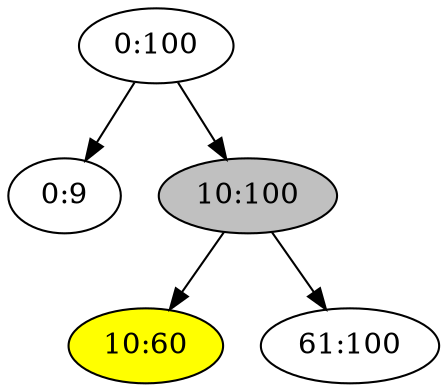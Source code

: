 digraph "r2-i10:60" {

/* Nodes */

N_0_100[label="0:100"];
N_0_9[label="0:9"];
N_10_100[label="10:100"][style="filled"][fillcolor="grey"];
N_10_60[label="10:60"][style="filled"][fillcolor="yellow"];
N_61_100[label="61:100"];

/* Edges */

N_0_100 -> N_0_9;
N_10_100 -> N_10_60;
N_10_100 -> N_61_100;
N_0_100 -> N_10_100;
}
